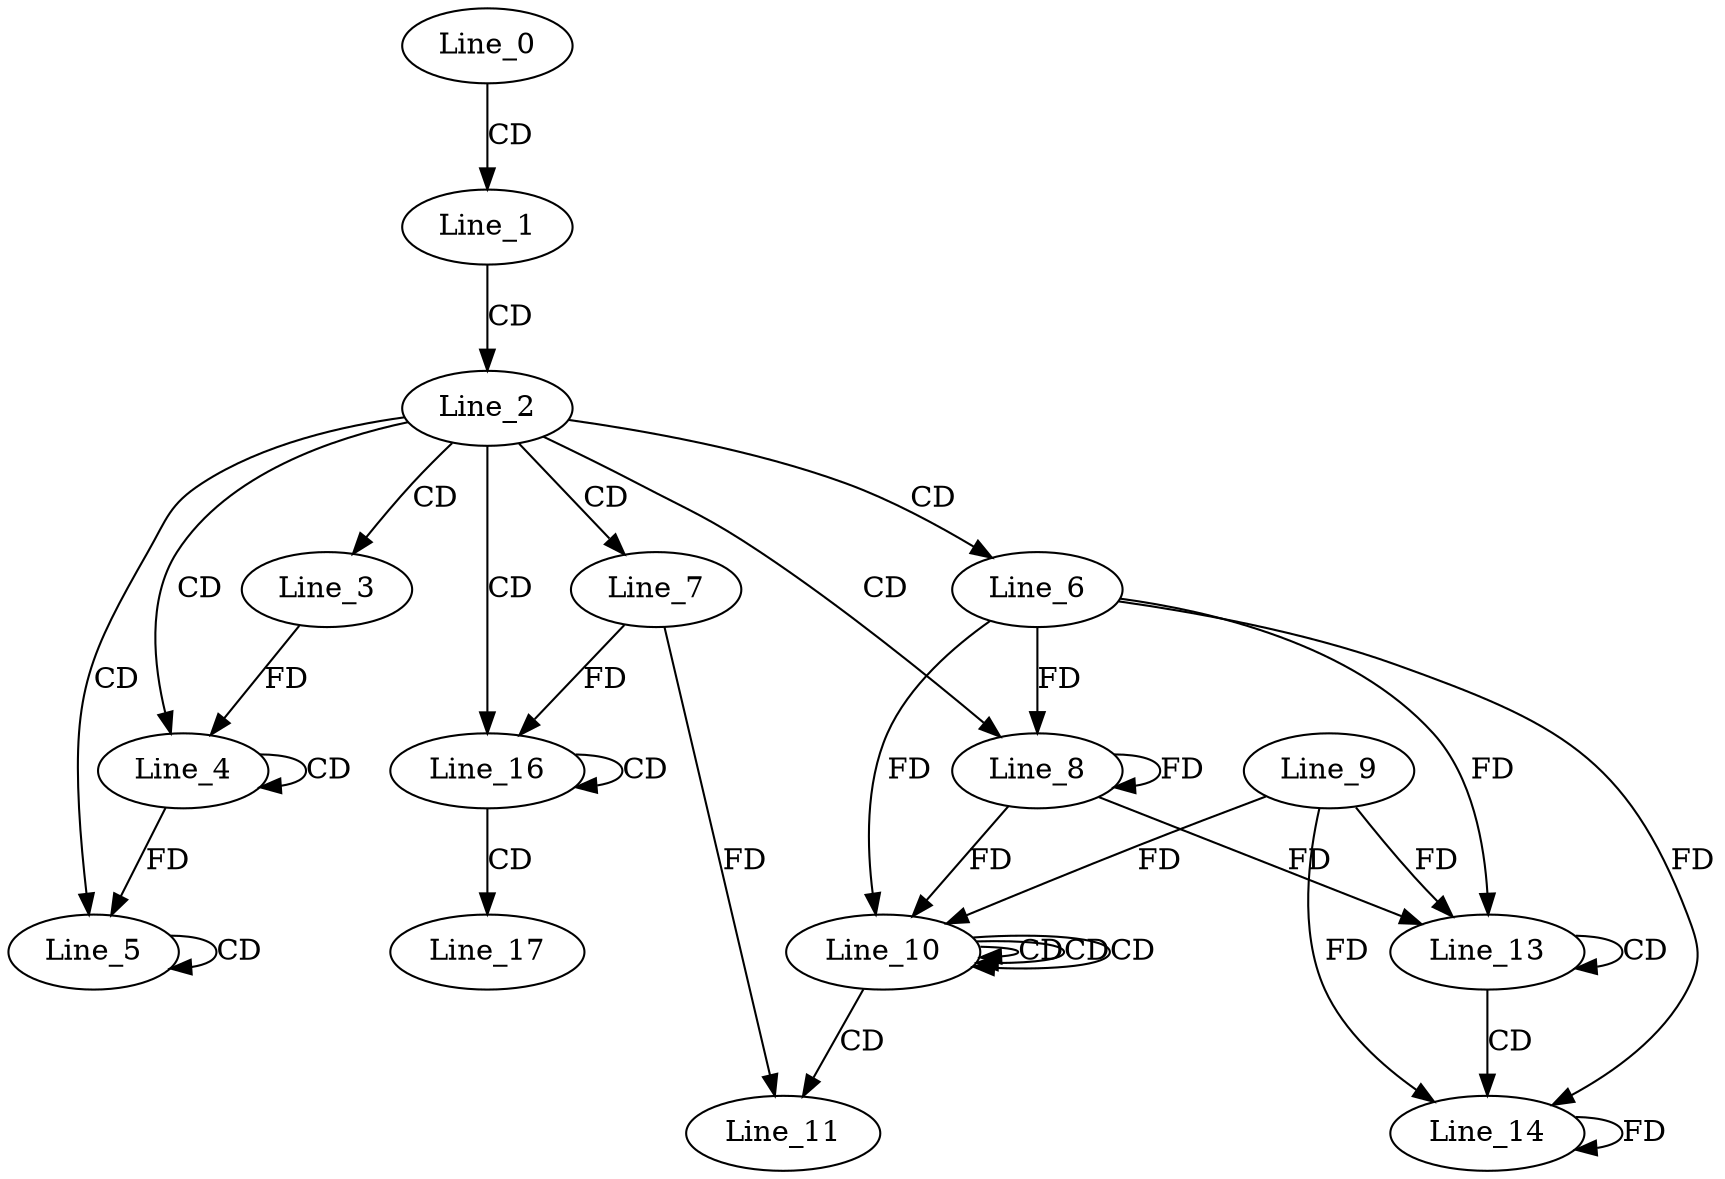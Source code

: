 digraph G {
  Line_0;
  Line_1;
  Line_2;
  Line_3;
  Line_4;
  Line_4;
  Line_5;
  Line_5;
  Line_6;
  Line_7;
  Line_8;
  Line_10;
  Line_10;
  Line_9;
  Line_10;
  Line_10;
  Line_10;
  Line_10;
  Line_10;
  Line_10;
  Line_11;
  Line_13;
  Line_13;
  Line_13;
  Line_13;
  Line_14;
  Line_16;
  Line_16;
  Line_17;
  Line_0 -> Line_1 [ label="CD" ];
  Line_1 -> Line_2 [ label="CD" ];
  Line_2 -> Line_3 [ label="CD" ];
  Line_2 -> Line_4 [ label="CD" ];
  Line_4 -> Line_4 [ label="CD" ];
  Line_3 -> Line_4 [ label="FD" ];
  Line_2 -> Line_5 [ label="CD" ];
  Line_5 -> Line_5 [ label="CD" ];
  Line_4 -> Line_5 [ label="FD" ];
  Line_2 -> Line_6 [ label="CD" ];
  Line_2 -> Line_7 [ label="CD" ];
  Line_2 -> Line_8 [ label="CD" ];
  Line_6 -> Line_8 [ label="FD" ];
  Line_8 -> Line_8 [ label="FD" ];
  Line_10 -> Line_10 [ label="CD" ];
  Line_9 -> Line_10 [ label="FD" ];
  Line_6 -> Line_10 [ label="FD" ];
  Line_8 -> Line_10 [ label="FD" ];
  Line_10 -> Line_10 [ label="CD" ];
  Line_10 -> Line_10 [ label="CD" ];
  Line_10 -> Line_11 [ label="CD" ];
  Line_7 -> Line_11 [ label="FD" ];
  Line_13 -> Line_13 [ label="CD" ];
  Line_9 -> Line_13 [ label="FD" ];
  Line_6 -> Line_13 [ label="FD" ];
  Line_8 -> Line_13 [ label="FD" ];
  Line_13 -> Line_14 [ label="CD" ];
  Line_6 -> Line_14 [ label="FD" ];
  Line_14 -> Line_14 [ label="FD" ];
  Line_9 -> Line_14 [ label="FD" ];
  Line_2 -> Line_16 [ label="CD" ];
  Line_7 -> Line_16 [ label="FD" ];
  Line_16 -> Line_16 [ label="CD" ];
  Line_16 -> Line_17 [ label="CD" ];
}
